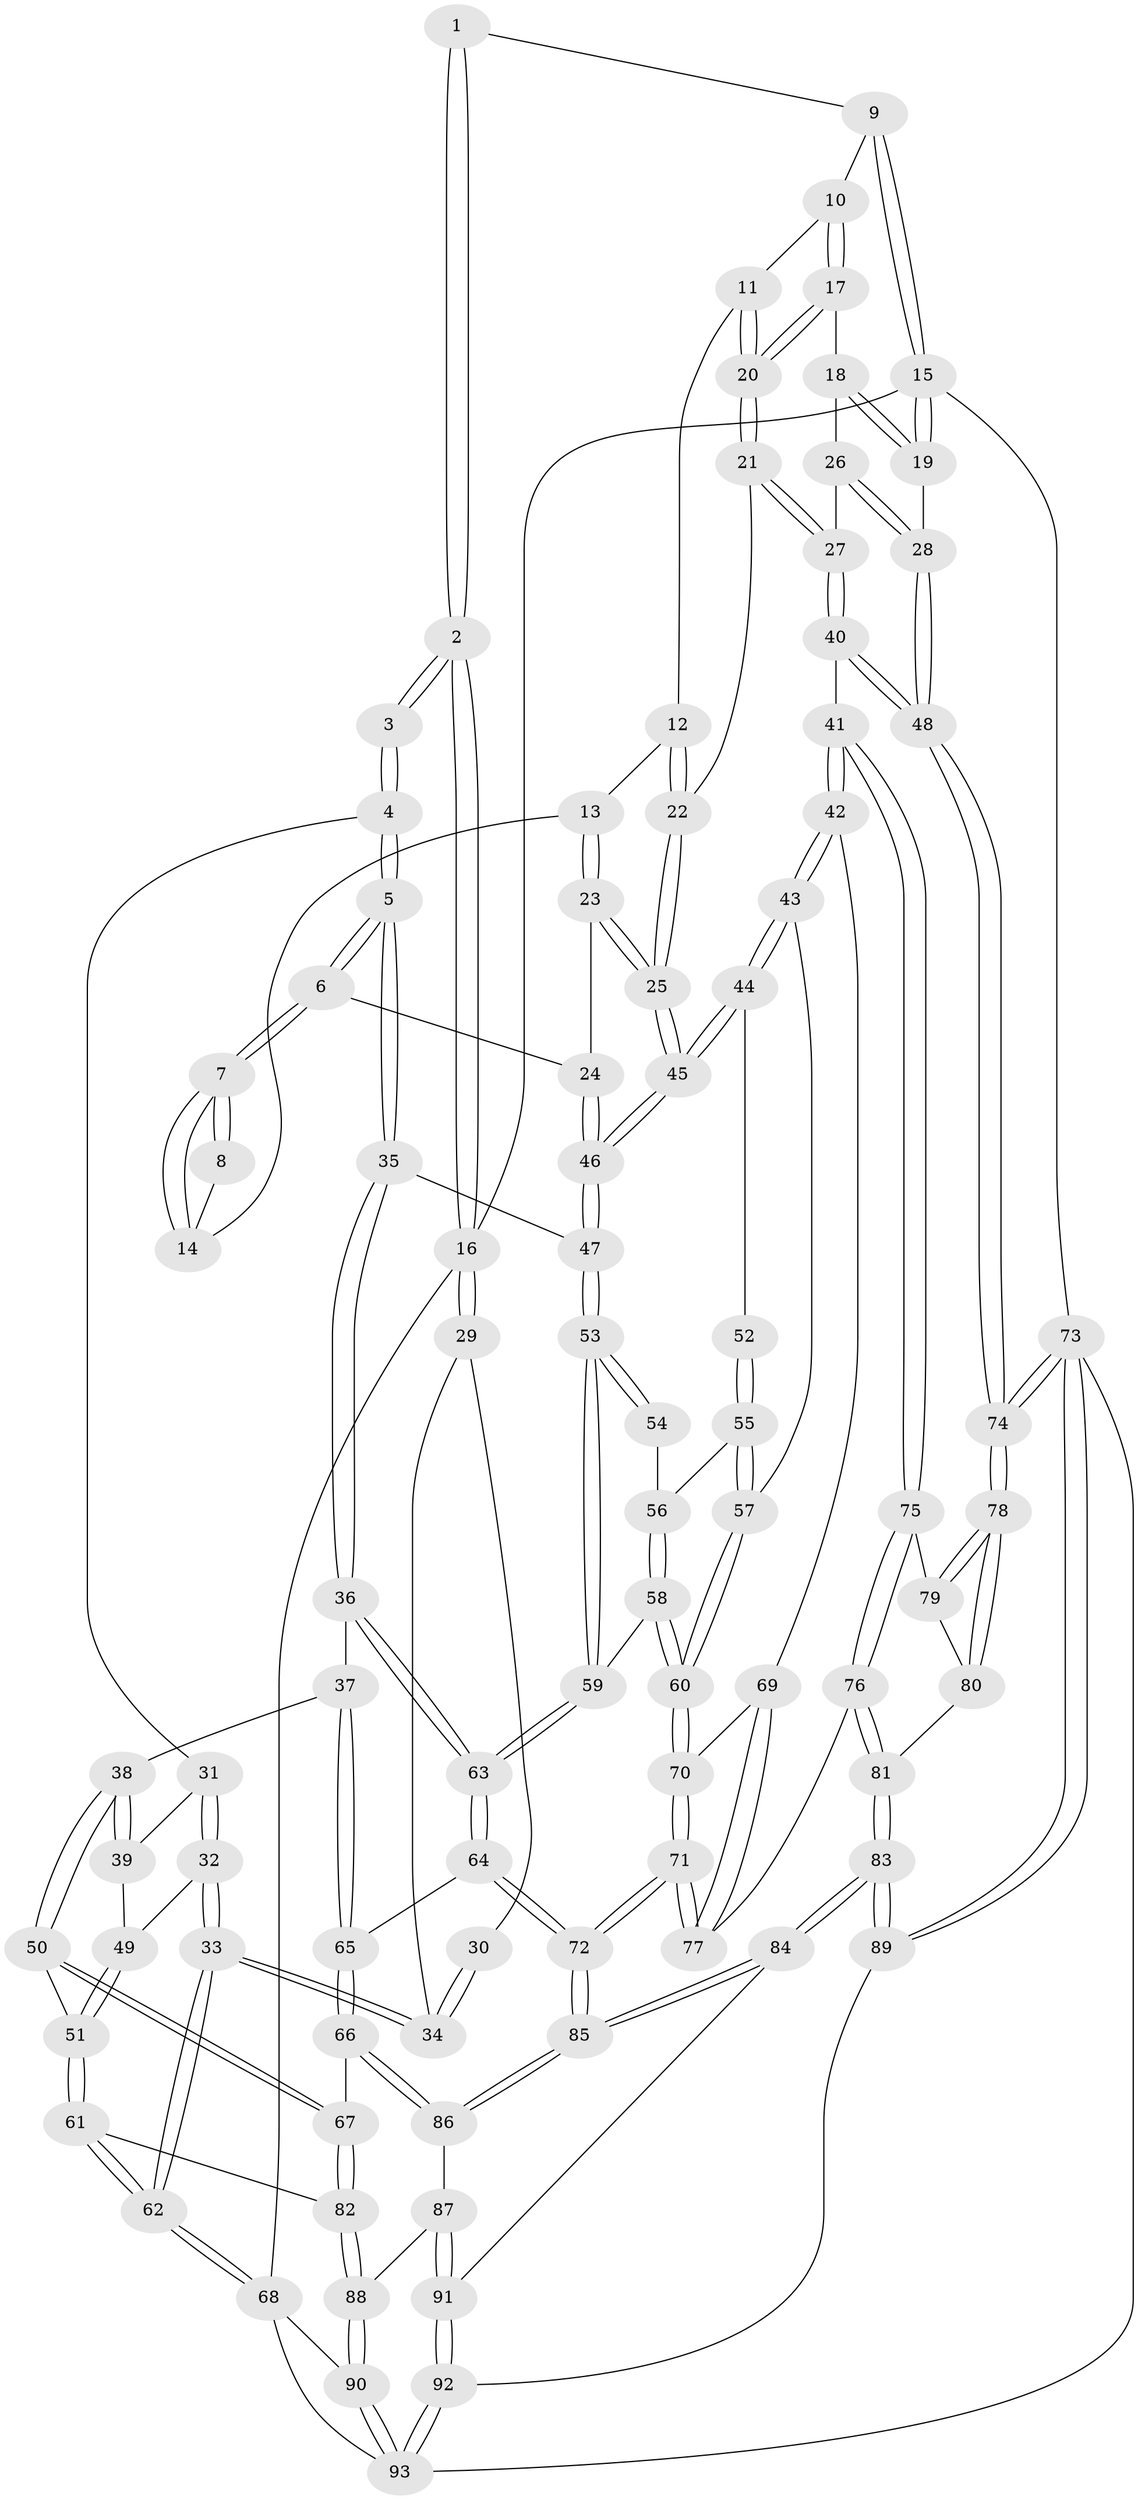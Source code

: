 // coarse degree distribution, {3: 0.2, 5: 0.23333333333333334, 4: 0.4666666666666667, 1: 0.03333333333333333, 2: 0.06666666666666667}
// Generated by graph-tools (version 1.1) at 2025/38/03/04/25 23:38:23]
// undirected, 93 vertices, 229 edges
graph export_dot {
  node [color=gray90,style=filled];
  1 [pos="+0.7015171868284765+0"];
  2 [pos="+0.24611457158142622+0"];
  3 [pos="+0.27303586759773507+0.01176370176422773"];
  4 [pos="+0.2792482893891091+0.02466836496042572"];
  5 [pos="+0.433834480508472+0.16882781875668237"];
  6 [pos="+0.5109391852306362+0.15968306226454815"];
  7 [pos="+0.5339961174260662+0.13791294832750212"];
  8 [pos="+0.687194155553527+0"];
  9 [pos="+0.800023578473197+0"];
  10 [pos="+0.8282399964498958+0"];
  11 [pos="+0.8245080939820589+0.0580866658684099"];
  12 [pos="+0.7544045535861613+0.09948040927764501"];
  13 [pos="+0.7127091712273759+0.10662761805703842"];
  14 [pos="+0.6885988425109829+0.09096316630718694"];
  15 [pos="+1+0"];
  16 [pos="+0+0"];
  17 [pos="+1+0.1143696657270137"];
  18 [pos="+1+0.1139207142363444"];
  19 [pos="+1+0.07781129026880917"];
  20 [pos="+0.8920579388622776+0.1598271297419046"];
  21 [pos="+0.8737503635092121+0.20279698159578"];
  22 [pos="+0.7966132844558405+0.22669568633342776"];
  23 [pos="+0.7093693620879832+0.26194016198803655"];
  24 [pos="+0.6326946947699483+0.23860687349599424"];
  25 [pos="+0.7199070808816789+0.26983076097387393"];
  26 [pos="+0.9818148664849446+0.24228225743520795"];
  27 [pos="+0.9067610787148042+0.2594170828907216"];
  28 [pos="+1+0.31017538851726517"];
  29 [pos="+0+0.10405058023685038"];
  30 [pos="+0.21337767661569673+0.04368813230950741"];
  31 [pos="+0.21895524221576937+0.16751853049851"];
  32 [pos="+0+0.31898208474301726"];
  33 [pos="+0+0.32370665499194395"];
  34 [pos="+0+0.29577493198940086"];
  35 [pos="+0.41463643840775827+0.3380696372318176"];
  36 [pos="+0.40032425572444996+0.35948359755049647"];
  37 [pos="+0.3583626061408172+0.39245574940396905"];
  38 [pos="+0.3021439959433266+0.4167991925582393"];
  39 [pos="+0.19334261692454563+0.3233301176841177"];
  40 [pos="+0.957723800172551+0.4429734095218579"];
  41 [pos="+0.9344701157060037+0.45275468883798625"];
  42 [pos="+0.9183706853432956+0.45344377240506584"];
  43 [pos="+0.8436780268811104+0.4397648020096106"];
  44 [pos="+0.731021227029072+0.32702022490199056"];
  45 [pos="+0.7251013675280495+0.3080521059128295"];
  46 [pos="+0.5643604825842098+0.3761490689164938"];
  47 [pos="+0.5588416477890845+0.382062528640856"];
  48 [pos="+1+0.4548420968609145"];
  49 [pos="+0.1131852009638316+0.3367438221212776"];
  50 [pos="+0.2397039987205476+0.5280110781891976"];
  51 [pos="+0.1767900281022657+0.5589158731280134"];
  52 [pos="+0.7036708100648768+0.3597437930923971"];
  53 [pos="+0.5917472965549379+0.42637936141151045"];
  54 [pos="+0.6611124521920713+0.38883712318273006"];
  55 [pos="+0.6854521019893187+0.4414667097992784"];
  56 [pos="+0.6674048234961932+0.4557070805497196"];
  57 [pos="+0.7826985398442262+0.4781881764861189"];
  58 [pos="+0.6235178604714882+0.5003608476176254"];
  59 [pos="+0.6022773601053458+0.4964818272841677"];
  60 [pos="+0.7078639923088276+0.5457322902661311"];
  61 [pos="+0.06130049273366833+0.641318764490536"];
  62 [pos="+0+0.630518848467452"];
  63 [pos="+0.5407492280950396+0.5442868822411036"];
  64 [pos="+0.5123306599577907+0.609106947747714"];
  65 [pos="+0.4660305833334952+0.6245346477475238"];
  66 [pos="+0.4272435581609656+0.6526324477837759"];
  67 [pos="+0.3782238305929991+0.632579332086285"];
  68 [pos="+0+0.844538041527749"];
  69 [pos="+0.8178576290604618+0.5909056666065076"];
  70 [pos="+0.7130524273249399+0.5905158979734175"];
  71 [pos="+0.6859248886283225+0.7179261313663968"];
  72 [pos="+0.6786253515369883+0.7284330070616818"];
  73 [pos="+1+1"];
  74 [pos="+1+0.7228201959982129"];
  75 [pos="+0.9154132784518014+0.5941693807661117"];
  76 [pos="+0.863256805687442+0.6693290878091688"];
  77 [pos="+0.826648681837848+0.6627778242293323"];
  78 [pos="+1+0.69954602806459"];
  79 [pos="+0.9393721442877991+0.6292743949396545"];
  80 [pos="+0.9365220844325178+0.711160570510018"];
  81 [pos="+0.9004808532299217+0.7252775306570187"];
  82 [pos="+0.18447556317362473+0.7628731193916164"];
  83 [pos="+0.804663777475281+1"];
  84 [pos="+0.7919735233895973+1"];
  85 [pos="+0.6823277529600307+0.8481695638874169"];
  86 [pos="+0.41055563002377987+0.7986456489843383"];
  87 [pos="+0.3608436184154222+0.8445750334380253"];
  88 [pos="+0.22802917901432432+0.8248768919951769"];
  89 [pos="+0.8170200397637051+1"];
  90 [pos="+0.17353779549936332+0.9292202324295119"];
  91 [pos="+0.3672945215951456+0.8681471341464804"];
  92 [pos="+0.40863794462075403+1"];
  93 [pos="+0.17074142257888425+1"];
  1 -- 2;
  1 -- 2;
  1 -- 9;
  2 -- 3;
  2 -- 3;
  2 -- 16;
  2 -- 16;
  3 -- 4;
  3 -- 4;
  4 -- 5;
  4 -- 5;
  4 -- 31;
  5 -- 6;
  5 -- 6;
  5 -- 35;
  5 -- 35;
  6 -- 7;
  6 -- 7;
  6 -- 24;
  7 -- 8;
  7 -- 8;
  7 -- 14;
  7 -- 14;
  8 -- 14;
  9 -- 10;
  9 -- 15;
  9 -- 15;
  10 -- 11;
  10 -- 17;
  10 -- 17;
  11 -- 12;
  11 -- 20;
  11 -- 20;
  12 -- 13;
  12 -- 22;
  12 -- 22;
  13 -- 14;
  13 -- 23;
  13 -- 23;
  15 -- 16;
  15 -- 19;
  15 -- 19;
  15 -- 73;
  16 -- 29;
  16 -- 29;
  16 -- 68;
  17 -- 18;
  17 -- 20;
  17 -- 20;
  18 -- 19;
  18 -- 19;
  18 -- 26;
  19 -- 28;
  20 -- 21;
  20 -- 21;
  21 -- 22;
  21 -- 27;
  21 -- 27;
  22 -- 25;
  22 -- 25;
  23 -- 24;
  23 -- 25;
  23 -- 25;
  24 -- 46;
  24 -- 46;
  25 -- 45;
  25 -- 45;
  26 -- 27;
  26 -- 28;
  26 -- 28;
  27 -- 40;
  27 -- 40;
  28 -- 48;
  28 -- 48;
  29 -- 30;
  29 -- 34;
  30 -- 34;
  30 -- 34;
  31 -- 32;
  31 -- 32;
  31 -- 39;
  32 -- 33;
  32 -- 33;
  32 -- 49;
  33 -- 34;
  33 -- 34;
  33 -- 62;
  33 -- 62;
  35 -- 36;
  35 -- 36;
  35 -- 47;
  36 -- 37;
  36 -- 63;
  36 -- 63;
  37 -- 38;
  37 -- 65;
  37 -- 65;
  38 -- 39;
  38 -- 39;
  38 -- 50;
  38 -- 50;
  39 -- 49;
  40 -- 41;
  40 -- 48;
  40 -- 48;
  41 -- 42;
  41 -- 42;
  41 -- 75;
  41 -- 75;
  42 -- 43;
  42 -- 43;
  42 -- 69;
  43 -- 44;
  43 -- 44;
  43 -- 57;
  44 -- 45;
  44 -- 45;
  44 -- 52;
  45 -- 46;
  45 -- 46;
  46 -- 47;
  46 -- 47;
  47 -- 53;
  47 -- 53;
  48 -- 74;
  48 -- 74;
  49 -- 51;
  49 -- 51;
  50 -- 51;
  50 -- 67;
  50 -- 67;
  51 -- 61;
  51 -- 61;
  52 -- 55;
  52 -- 55;
  53 -- 54;
  53 -- 54;
  53 -- 59;
  53 -- 59;
  54 -- 56;
  55 -- 56;
  55 -- 57;
  55 -- 57;
  56 -- 58;
  56 -- 58;
  57 -- 60;
  57 -- 60;
  58 -- 59;
  58 -- 60;
  58 -- 60;
  59 -- 63;
  59 -- 63;
  60 -- 70;
  60 -- 70;
  61 -- 62;
  61 -- 62;
  61 -- 82;
  62 -- 68;
  62 -- 68;
  63 -- 64;
  63 -- 64;
  64 -- 65;
  64 -- 72;
  64 -- 72;
  65 -- 66;
  65 -- 66;
  66 -- 67;
  66 -- 86;
  66 -- 86;
  67 -- 82;
  67 -- 82;
  68 -- 90;
  68 -- 93;
  69 -- 70;
  69 -- 77;
  69 -- 77;
  70 -- 71;
  70 -- 71;
  71 -- 72;
  71 -- 72;
  71 -- 77;
  71 -- 77;
  72 -- 85;
  72 -- 85;
  73 -- 74;
  73 -- 74;
  73 -- 89;
  73 -- 89;
  73 -- 93;
  74 -- 78;
  74 -- 78;
  75 -- 76;
  75 -- 76;
  75 -- 79;
  76 -- 77;
  76 -- 81;
  76 -- 81;
  78 -- 79;
  78 -- 79;
  78 -- 80;
  78 -- 80;
  79 -- 80;
  80 -- 81;
  81 -- 83;
  81 -- 83;
  82 -- 88;
  82 -- 88;
  83 -- 84;
  83 -- 84;
  83 -- 89;
  83 -- 89;
  84 -- 85;
  84 -- 85;
  84 -- 91;
  85 -- 86;
  85 -- 86;
  86 -- 87;
  87 -- 88;
  87 -- 91;
  87 -- 91;
  88 -- 90;
  88 -- 90;
  89 -- 92;
  90 -- 93;
  90 -- 93;
  91 -- 92;
  91 -- 92;
  92 -- 93;
  92 -- 93;
}

